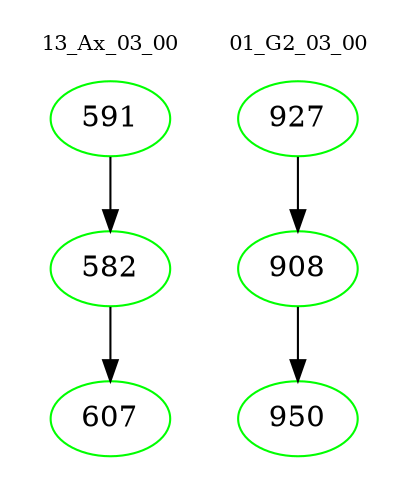 digraph{
subgraph cluster_0 {
color = white
label = "13_Ax_03_00";
fontsize=10;
T0_591 [label="591", color="green"]
T0_591 -> T0_582 [color="black"]
T0_582 [label="582", color="green"]
T0_582 -> T0_607 [color="black"]
T0_607 [label="607", color="green"]
}
subgraph cluster_1 {
color = white
label = "01_G2_03_00";
fontsize=10;
T1_927 [label="927", color="green"]
T1_927 -> T1_908 [color="black"]
T1_908 [label="908", color="green"]
T1_908 -> T1_950 [color="black"]
T1_950 [label="950", color="green"]
}
}
